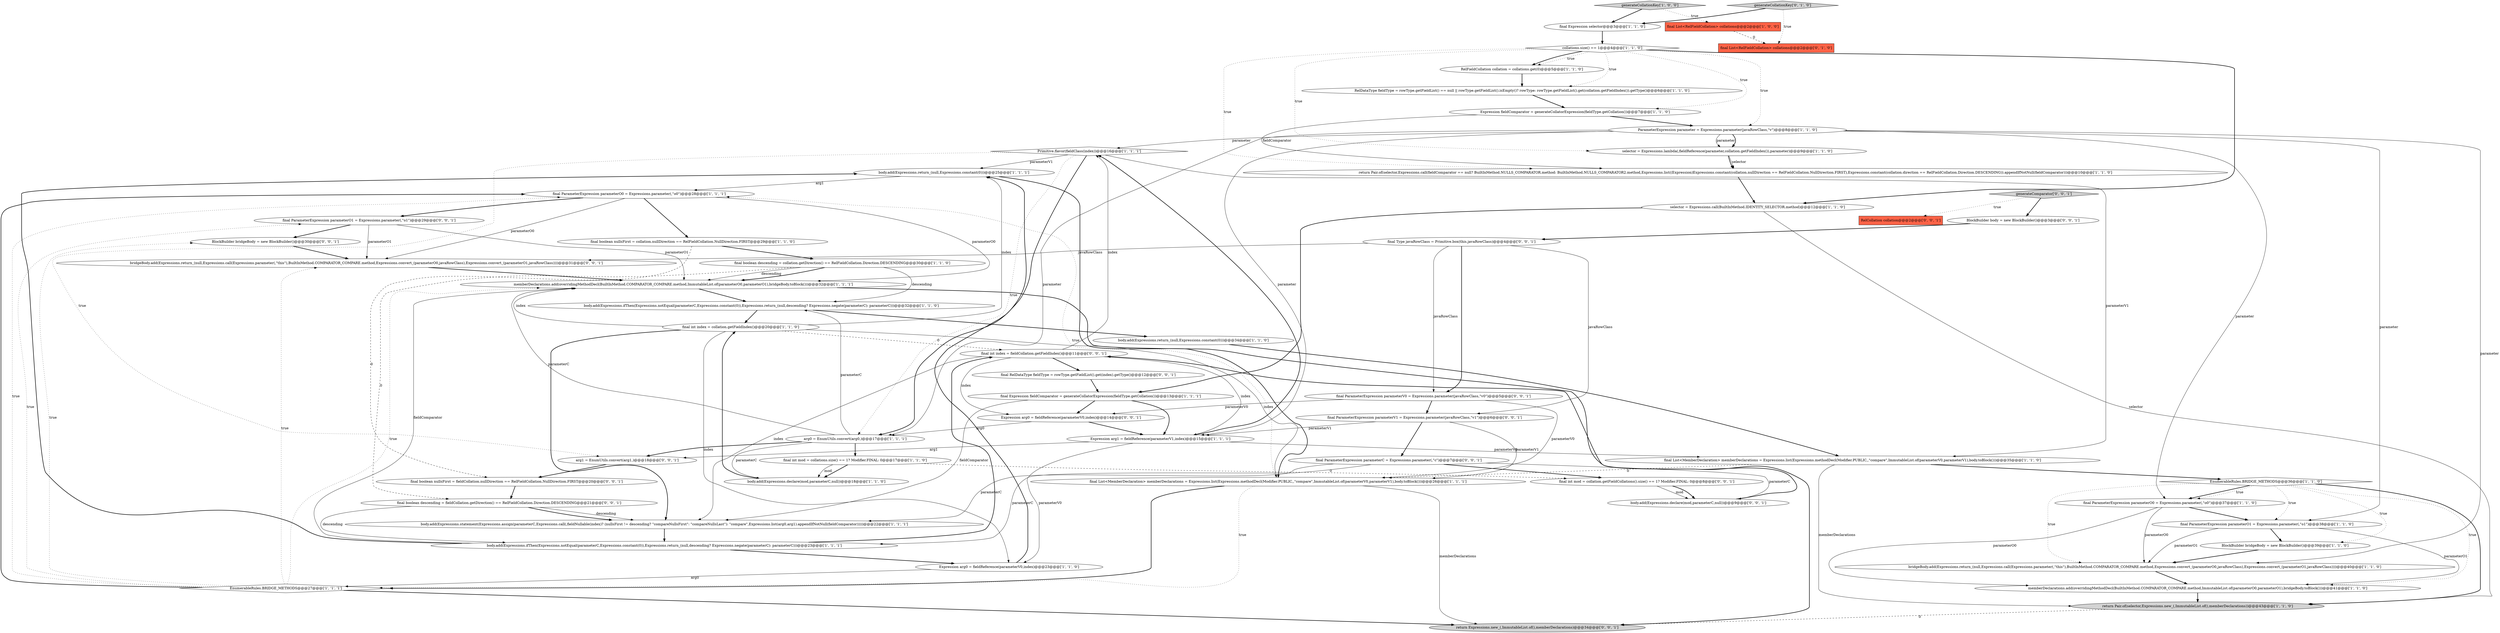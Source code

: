 digraph {
23 [style = filled, label = "ParameterExpression parameter = Expressions.parameter(javaRowClass,\"v\")@@@8@@@['1', '1', '0']", fillcolor = white, shape = ellipse image = "AAA0AAABBB1BBB"];
12 [style = filled, label = "final ParameterExpression parameterO1 = Expressions.parameter(,\"o1\")@@@38@@@['1', '1', '0']", fillcolor = white, shape = ellipse image = "AAA0AAABBB1BBB"];
5 [style = filled, label = "final Expression selector@@@3@@@['1', '1', '0']", fillcolor = white, shape = ellipse image = "AAA0AAABBB1BBB"];
33 [style = filled, label = "selector = Expressions.call(BuiltInMethod.IDENTITY_SELECTOR.method)@@@12@@@['1', '1', '0']", fillcolor = white, shape = ellipse image = "AAA0AAABBB1BBB"];
47 [style = filled, label = "final int index = fieldCollation.getFieldIndex()@@@11@@@['0', '0', '1']", fillcolor = white, shape = ellipse image = "AAA0AAABBB3BBB"];
34 [style = filled, label = "RelDataType fieldType = rowType.getFieldList() == null || rowType.getFieldList().isEmpty()? rowType: rowType.getFieldList().get(collation.getFieldIndex()).getType()@@@6@@@['1', '1', '0']", fillcolor = white, shape = ellipse image = "AAA0AAABBB1BBB"];
25 [style = filled, label = "EnumerableRules.BRIDGE_METHODS@@@36@@@['1', '1', '0']", fillcolor = white, shape = diamond image = "AAA0AAABBB1BBB"];
50 [style = filled, label = "final boolean descending = fieldCollation.getDirection() == RelFieldCollation.Direction.DESCENDING@@@21@@@['0', '0', '1']", fillcolor = white, shape = ellipse image = "AAA0AAABBB3BBB"];
7 [style = filled, label = "Expression fieldComparator = generateCollatorExpression(fieldType.getCollation())@@@7@@@['1', '1', '0']", fillcolor = white, shape = ellipse image = "AAA0AAABBB1BBB"];
15 [style = filled, label = "final int mod = collations.size() == 1? Modifier.FINAL: 0@@@17@@@['1', '1', '0']", fillcolor = white, shape = ellipse image = "AAA0AAABBB1BBB"];
4 [style = filled, label = "RelFieldCollation collation = collations.get(0)@@@5@@@['1', '1', '0']", fillcolor = white, shape = ellipse image = "AAA0AAABBB1BBB"];
36 [style = filled, label = "final Expression fieldComparator = generateCollatorExpression(fieldType.getCollation())@@@13@@@['1', '1', '1']", fillcolor = white, shape = ellipse image = "AAA0AAABBB1BBB"];
3 [style = filled, label = "final int index = collation.getFieldIndex()@@@20@@@['1', '1', '0']", fillcolor = white, shape = ellipse image = "AAA0AAABBB1BBB"];
26 [style = filled, label = "Primitive.flavor(fieldClass(index))@@@16@@@['1', '1', '1']", fillcolor = white, shape = diamond image = "AAA0AAABBB1BBB"];
44 [style = filled, label = "BlockBuilder bridgeBody = new BlockBuilder()@@@30@@@['0', '0', '1']", fillcolor = white, shape = ellipse image = "AAA0AAABBB3BBB"];
11 [style = filled, label = "BlockBuilder bridgeBody = new BlockBuilder()@@@39@@@['1', '1', '0']", fillcolor = white, shape = ellipse image = "AAA0AAABBB1BBB"];
0 [style = filled, label = "body.add(Expressions.statement(Expressions.assign(parameterC,Expressions.call(,fieldNullable(index)? (nullsFirst != descending? \"compareNullsFirst\": \"compareNullsLast\"): \"compare\",Expressions.list(arg0,arg1).appendIfNotNull(fieldComparator)))))@@@22@@@['1', '1', '1']", fillcolor = white, shape = ellipse image = "AAA0AAABBB1BBB"];
16 [style = filled, label = "final ParameterExpression parameterO0 = Expressions.parameter(,\"o0\")@@@28@@@['1', '1', '1']", fillcolor = white, shape = ellipse image = "AAA0AAABBB1BBB"];
46 [style = filled, label = "return Expressions.new_(,ImmutableList.of(),memberDeclarations)@@@34@@@['0', '0', '1']", fillcolor = lightgray, shape = ellipse image = "AAA0AAABBB3BBB"];
39 [style = filled, label = "generateCollationKey['0', '1', '0']", fillcolor = lightgray, shape = diamond image = "AAA0AAABBB2BBB"];
13 [style = filled, label = "body.add(Expressions.return_(null,Expressions.constant(0)))@@@25@@@['1', '1', '1']", fillcolor = white, shape = ellipse image = "AAA0AAABBB1BBB"];
53 [style = filled, label = "arg1 = EnumUtils.convert(arg1,)@@@18@@@['0', '0', '1']", fillcolor = white, shape = ellipse image = "AAA0AAABBB3BBB"];
56 [style = filled, label = "final RelDataType fieldType = rowType.getFieldList().get(index).getType()@@@12@@@['0', '0', '1']", fillcolor = white, shape = ellipse image = "AAA0AAABBB3BBB"];
31 [style = filled, label = "bridgeBody.add(Expressions.return_(null,Expressions.call(Expressions.parameter(,\"this\"),BuiltInMethod.COMPARATOR_COMPARE.method,Expressions.convert_(parameterO0,javaRowClass),Expressions.convert_(parameterO1,javaRowClass))))@@@40@@@['1', '1', '0']", fillcolor = white, shape = ellipse image = "AAA0AAABBB1BBB"];
45 [style = filled, label = "RelCollation collation@@@2@@@['0', '0', '1']", fillcolor = tomato, shape = box image = "AAA0AAABBB3BBB"];
1 [style = filled, label = "final List<RelFieldCollation> collations@@@2@@@['1', '0', '0']", fillcolor = tomato, shape = box image = "AAA1AAABBB1BBB"];
19 [style = filled, label = "memberDeclarations.add(overridingMethodDecl(BuiltInMethod.COMPARATOR_COMPARE.method,ImmutableList.of(parameterO0,parameterO1),bridgeBody.toBlock()))@@@41@@@['1', '1', '0']", fillcolor = white, shape = ellipse image = "AAA0AAABBB1BBB"];
30 [style = filled, label = "final boolean descending = collation.getDirection() == RelFieldCollation.Direction.DESCENDING@@@30@@@['1', '1', '0']", fillcolor = white, shape = ellipse image = "AAA0AAABBB1BBB"];
43 [style = filled, label = "final ParameterExpression parameterO1 = Expressions.parameter(,\"o1\")@@@29@@@['0', '0', '1']", fillcolor = white, shape = ellipse image = "AAA0AAABBB3BBB"];
58 [style = filled, label = "body.add(Expressions.declare(mod,parameterC,null))@@@9@@@['0', '0', '1']", fillcolor = white, shape = ellipse image = "AAA0AAABBB3BBB"];
17 [style = filled, label = "final List<MemberDeclaration> memberDeclarations = Expressions.list(Expressions.methodDecl(Modifier.PUBLIC,,\"compare\",ImmutableList.of(parameterV0,parameterV1),body.toBlock()))@@@26@@@['1', '1', '1']", fillcolor = white, shape = ellipse image = "AAA0AAABBB1BBB"];
22 [style = filled, label = "final boolean nullsFirst = collation.nullDirection == RelFieldCollation.NullDirection.FIRST@@@29@@@['1', '1', '0']", fillcolor = white, shape = ellipse image = "AAA0AAABBB1BBB"];
2 [style = filled, label = "memberDeclarations.add(overridingMethodDecl(BuiltInMethod.COMPARATOR_COMPARE.method,ImmutableList.of(parameterO0,parameterO1),bridgeBody.toBlock()))@@@32@@@['1', '1', '1']", fillcolor = white, shape = ellipse image = "AAA0AAABBB1BBB"];
9 [style = filled, label = "final List<MemberDeclaration> memberDeclarations = Expressions.list(Expressions.methodDecl(Modifier.PUBLIC,,\"compare\",ImmutableList.of(parameterV0,parameterV1),body.toBlock()))@@@35@@@['1', '1', '0']", fillcolor = white, shape = ellipse image = "AAA0AAABBB1BBB"];
24 [style = filled, label = "return Pair.of(selector,Expressions.new_(,ImmutableList.of(),memberDeclarations))@@@43@@@['1', '1', '0']", fillcolor = lightgray, shape = ellipse image = "AAA0AAABBB1BBB"];
38 [style = filled, label = "final List<RelFieldCollation> collations@@@2@@@['0', '1', '0']", fillcolor = tomato, shape = box image = "AAA1AAABBB2BBB"];
42 [style = filled, label = "bridgeBody.add(Expressions.return_(null,Expressions.call(Expressions.parameter(,\"this\"),BuiltInMethod.COMPARATOR_COMPARE.method,Expressions.convert_(parameterO0,javaRowClass),Expressions.convert_(parameterO1,javaRowClass))))@@@31@@@['0', '0', '1']", fillcolor = white, shape = ellipse image = "AAA0AAABBB3BBB"];
6 [style = filled, label = "Expression arg1 = fieldReference(parameterV1,index)@@@15@@@['1', '1', '1']", fillcolor = white, shape = ellipse image = "AAA0AAABBB1BBB"];
35 [style = filled, label = "body.add(Expressions.ifThen(Expressions.notEqual(parameterC,Expressions.constant(0)),Expressions.return_(null,descending? Expressions.negate(parameterC): parameterC)))@@@32@@@['1', '1', '0']", fillcolor = white, shape = ellipse image = "AAA0AAABBB1BBB"];
10 [style = filled, label = "body.add(Expressions.declare(mod,parameterC,null))@@@18@@@['1', '1', '0']", fillcolor = white, shape = ellipse image = "AAA0AAABBB1BBB"];
20 [style = filled, label = "return Pair.of(selector,Expressions.call(fieldComparator == null? BuiltInMethod.NULLS_COMPARATOR.method: BuiltInMethod.NULLS_COMPARATOR2.method,Expressions.list((Expression)Expressions.constant(collation.nullDirection == RelFieldCollation.NullDirection.FIRST),Expressions.constant(collation.direction == RelFieldCollation.Direction.DESCENDING)).appendIfNotNull(fieldComparator)))@@@10@@@['1', '1', '0']", fillcolor = white, shape = ellipse image = "AAA0AAABBB1BBB"];
37 [style = filled, label = "final ParameterExpression parameterO0 = Expressions.parameter(,\"o0\")@@@37@@@['1', '1', '0']", fillcolor = white, shape = ellipse image = "AAA0AAABBB1BBB"];
28 [style = filled, label = "body.add(Expressions.ifThen(Expressions.notEqual(parameterC,Expressions.constant(0)),Expressions.return_(null,descending? Expressions.negate(parameterC): parameterC)))@@@23@@@['1', '1', '1']", fillcolor = white, shape = ellipse image = "AAA0AAABBB1BBB"];
32 [style = filled, label = "generateCollationKey['1', '0', '0']", fillcolor = lightgray, shape = diamond image = "AAA0AAABBB1BBB"];
48 [style = filled, label = "final ParameterExpression parameterV1 = Expressions.parameter(javaRowClass,\"v1\")@@@6@@@['0', '0', '1']", fillcolor = white, shape = ellipse image = "AAA0AAABBB3BBB"];
54 [style = filled, label = "final boolean nullsFirst = fieldCollation.nullDirection == RelFieldCollation.NullDirection.FIRST@@@20@@@['0', '0', '1']", fillcolor = white, shape = ellipse image = "AAA0AAABBB3BBB"];
51 [style = filled, label = "final Type javaRowClass = Primitive.box(this.javaRowClass)@@@4@@@['0', '0', '1']", fillcolor = white, shape = ellipse image = "AAA0AAABBB3BBB"];
55 [style = filled, label = "final int mod = collation.getFieldCollations().size() == 1? Modifier.FINAL: 0@@@8@@@['0', '0', '1']", fillcolor = white, shape = ellipse image = "AAA0AAABBB3BBB"];
29 [style = filled, label = "Expression arg0 = fieldReference(parameterV0,index)@@@23@@@['1', '1', '0']", fillcolor = white, shape = ellipse image = "AAA0AAABBB1BBB"];
27 [style = filled, label = "EnumerableRules.BRIDGE_METHODS@@@27@@@['1', '1', '1']", fillcolor = white, shape = diamond image = "AAA0AAABBB1BBB"];
52 [style = filled, label = "Expression arg0 = fieldReference(parameterV0,index)@@@14@@@['0', '0', '1']", fillcolor = white, shape = ellipse image = "AAA0AAABBB3BBB"];
14 [style = filled, label = "collations.size() == 1@@@4@@@['1', '1', '0']", fillcolor = white, shape = diamond image = "AAA0AAABBB1BBB"];
57 [style = filled, label = "final ParameterExpression parameterC = Expressions.parameter(,\"c\")@@@7@@@['0', '0', '1']", fillcolor = white, shape = ellipse image = "AAA0AAABBB3BBB"];
41 [style = filled, label = "final ParameterExpression parameterV0 = Expressions.parameter(javaRowClass,\"v0\")@@@5@@@['0', '0', '1']", fillcolor = white, shape = ellipse image = "AAA0AAABBB3BBB"];
21 [style = filled, label = "selector = Expressions.lambda(,fieldReference(parameter,collation.getFieldIndex()),parameter)@@@9@@@['1', '1', '0']", fillcolor = white, shape = ellipse image = "AAA0AAABBB1BBB"];
40 [style = filled, label = "generateComparator['0', '0', '1']", fillcolor = lightgray, shape = diamond image = "AAA0AAABBB3BBB"];
18 [style = filled, label = "body.add(Expressions.return_(null,Expressions.constant(0)))@@@34@@@['1', '1', '0']", fillcolor = white, shape = ellipse image = "AAA0AAABBB1BBB"];
8 [style = filled, label = "arg0 = EnumUtils.convert(arg0,)@@@17@@@['1', '1', '1']", fillcolor = white, shape = ellipse image = "AAA0AAABBB1BBB"];
49 [style = filled, label = "BlockBuilder body = new BlockBuilder()@@@3@@@['0', '0', '1']", fillcolor = white, shape = ellipse image = "AAA0AAABBB3BBB"];
2->35 [style = bold, label=""];
8->35 [style = solid, label="parameterC"];
41->52 [style = solid, label="parameterV0"];
15->10 [style = bold, label=""];
40->49 [style = bold, label=""];
48->17 [style = solid, label="parameterV1"];
13->16 [style = solid, label="arg1"];
27->44 [style = dotted, label="true"];
48->6 [style = solid, label="parameterV1"];
51->48 [style = solid, label="javaRowClass"];
47->26 [style = solid, label="index"];
8->10 [style = solid, label="parameterC"];
30->50 [style = dashed, label="0"];
49->51 [style = bold, label=""];
23->12 [style = solid, label="parameter"];
27->2 [style = dotted, label="true"];
53->54 [style = bold, label=""];
25->11 [style = dotted, label="true"];
22->30 [style = bold, label=""];
19->24 [style = bold, label=""];
41->48 [style = bold, label=""];
13->17 [style = bold, label=""];
14->21 [style = dotted, label="true"];
29->27 [style = solid, label="arg0"];
14->7 [style = dotted, label="true"];
16->43 [style = bold, label=""];
28->2 [style = solid, label="fieldComparator"];
23->31 [style = solid, label="parameter"];
1->38 [style = dashed, label="0"];
17->27 [style = bold, label=""];
25->19 [style = dotted, label="true"];
43->44 [style = bold, label=""];
8->53 [style = bold, label=""];
17->27 [style = dotted, label="true"];
37->31 [style = solid, label="parameterO0"];
36->6 [style = bold, label=""];
37->19 [style = solid, label="parameterO0"];
3->47 [style = dashed, label="0"];
35->18 [style = bold, label=""];
42->2 [style = bold, label=""];
23->21 [style = solid, label="parameter"];
47->52 [style = solid, label="index"];
57->55 [style = bold, label=""];
16->42 [style = solid, label="parameterO0"];
24->46 [style = dashed, label="0"];
12->11 [style = bold, label=""];
23->6 [style = solid, label="parameter"];
25->12 [style = dotted, label="true"];
27->16 [style = bold, label=""];
30->35 [style = solid, label="descending"];
3->0 [style = bold, label=""];
17->16 [style = dotted, label="true"];
26->53 [style = dotted, label="true"];
25->24 [style = bold, label=""];
27->46 [style = bold, label=""];
16->2 [style = solid, label="parameterO0"];
25->37 [style = bold, label=""];
43->42 [style = solid, label="parameterO1"];
57->58 [style = solid, label="parameterC"];
7->23 [style = bold, label=""];
33->36 [style = bold, label=""];
18->9 [style = bold, label=""];
14->34 [style = dotted, label="true"];
27->42 [style = dotted, label="true"];
14->4 [style = dotted, label="true"];
15->10 [style = solid, label="mod"];
3->17 [style = solid, label="index"];
51->42 [style = solid, label="javaRowClass"];
22->54 [style = dashed, label="0"];
14->4 [style = bold, label=""];
28->29 [style = bold, label=""];
44->42 [style = bold, label=""];
26->8 [style = dotted, label="true"];
6->26 [style = bold, label=""];
56->36 [style = bold, label=""];
8->15 [style = bold, label=""];
35->3 [style = bold, label=""];
47->56 [style = bold, label=""];
39->5 [style = bold, label=""];
36->52 [style = bold, label=""];
25->31 [style = dotted, label="true"];
51->41 [style = solid, label="javaRowClass"];
28->47 [style = bold, label=""];
41->17 [style = solid, label="parameterV0"];
14->23 [style = dotted, label="true"];
26->9 [style = solid, label="parameterV1"];
26->8 [style = bold, label=""];
3->2 [style = solid, label="index"];
30->2 [style = solid, label="descending"];
37->12 [style = bold, label=""];
57->0 [style = solid, label="parameterC"];
11->31 [style = bold, label=""];
7->20 [style = solid, label="fieldComparator"];
57->28 [style = solid, label="parameterC"];
50->0 [style = bold, label=""];
9->24 [style = solid, label="memberDeclarations"];
52->6 [style = bold, label=""];
50->28 [style = solid, label="descending"];
12->31 [style = solid, label="parameterO1"];
12->19 [style = solid, label="parameterO1"];
52->8 [style = solid, label="arg0"];
32->1 [style = dotted, label="true"];
3->29 [style = solid, label="index"];
31->19 [style = bold, label=""];
21->20 [style = solid, label="selector"];
4->34 [style = bold, label=""];
26->13 [style = solid, label="parameterV1"];
6->29 [style = solid, label="parameterV0"];
27->16 [style = dotted, label="true"];
25->37 [style = dotted, label="true"];
6->9 [style = solid, label="parameterV0"];
32->5 [style = bold, label=""];
47->0 [style = solid, label="index"];
2->46 [style = bold, label=""];
27->43 [style = dotted, label="true"];
48->57 [style = bold, label=""];
47->6 [style = solid, label="index"];
8->2 [style = solid, label="parameterC"];
43->2 [style = solid, label="parameterO1"];
39->38 [style = dotted, label="true"];
17->46 [style = solid, label="memberDeclarations"];
34->7 [style = bold, label=""];
23->8 [style = solid, label="parameter"];
10->3 [style = bold, label=""];
28->13 [style = bold, label=""];
33->24 [style = solid, label="selector"];
5->14 [style = bold, label=""];
16->22 [style = bold, label=""];
23->26 [style = solid, label="parameter"];
14->33 [style = bold, label=""];
20->33 [style = bold, label=""];
54->50 [style = bold, label=""];
14->20 [style = dotted, label="true"];
23->37 [style = solid, label="parameter"];
15->55 [style = dashed, label="0"];
58->47 [style = bold, label=""];
21->20 [style = bold, label=""];
23->21 [style = bold, label=""];
9->25 [style = bold, label=""];
9->17 [style = dashed, label="0"];
50->0 [style = solid, label="descending"];
40->45 [style = dotted, label="true"];
30->2 [style = bold, label=""];
36->0 [style = solid, label="fieldComparator"];
51->41 [style = bold, label=""];
55->58 [style = solid, label="mod"];
55->58 [style = bold, label=""];
0->28 [style = bold, label=""];
3->13 [style = solid, label="index"];
6->53 [style = solid, label="arg1"];
29->13 [style = bold, label=""];
}
